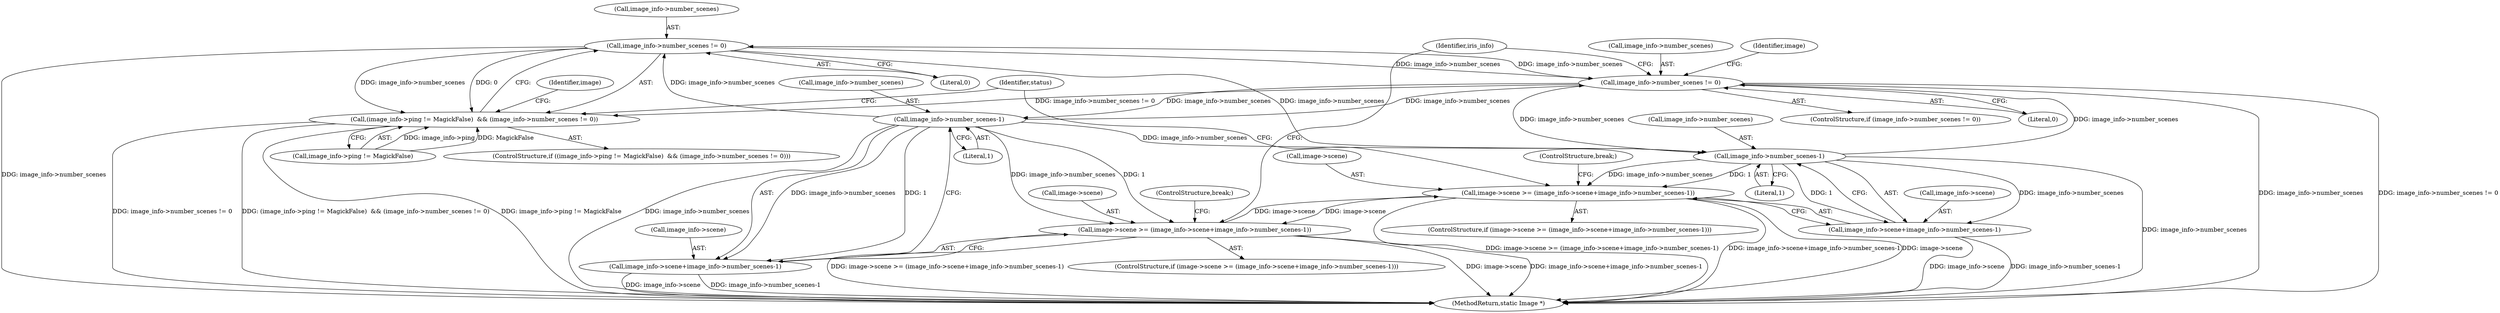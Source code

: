 digraph "1_ImageMagick_8f8959033e4e59418d6506b345829af1f7a71127@del" {
"1000480" [label="(Call,image_info->number_scenes != 0)"];
"1001965" [label="(Call,image_info->number_scenes-1)"];
"1001951" [label="(Call,image_info->number_scenes != 0)"];
"1000494" [label="(Call,image_info->number_scenes-1)"];
"1000480" [label="(Call,image_info->number_scenes != 0)"];
"1000474" [label="(Call,(image_info->ping != MagickFalse)  && (image_info->number_scenes != 0))"];
"1000486" [label="(Call,image->scene >= (image_info->scene+image_info->number_scenes-1))"];
"1001957" [label="(Call,image->scene >= (image_info->scene+image_info->number_scenes-1))"];
"1000490" [label="(Call,image_info->scene+image_info->number_scenes-1)"];
"1001961" [label="(Call,image_info->scene+image_info->number_scenes-1)"];
"1000474" [label="(Call,(image_info->ping != MagickFalse)  && (image_info->number_scenes != 0))"];
"1001952" [label="(Call,image_info->number_scenes)"];
"1000488" [label="(Identifier,image)"];
"1001950" [label="(ControlStructure,if (image_info->number_scenes != 0))"];
"1001970" [label="(ControlStructure,break;)"];
"1000490" [label="(Call,image_info->scene+image_info->number_scenes-1)"];
"1001973" [label="(Identifier,iris_info)"];
"1001966" [label="(Call,image_info->number_scenes)"];
"1001965" [label="(Call,image_info->number_scenes-1)"];
"1000494" [label="(Call,image_info->number_scenes-1)"];
"1000495" [label="(Call,image_info->number_scenes)"];
"1001969" [label="(Literal,1)"];
"1000486" [label="(Call,image->scene >= (image_info->scene+image_info->number_scenes-1))"];
"1000480" [label="(Call,image_info->number_scenes != 0)"];
"1001956" [label="(ControlStructure,if (image->scene >= (image_info->scene+image_info->number_scenes-1)))"];
"1001955" [label="(Literal,0)"];
"1000485" [label="(ControlStructure,if (image->scene >= (image_info->scene+image_info->number_scenes-1)))"];
"1000481" [label="(Call,image_info->number_scenes)"];
"1000473" [label="(ControlStructure,if ((image_info->ping != MagickFalse)  && (image_info->number_scenes != 0)))"];
"1000499" [label="(ControlStructure,break;)"];
"1000501" [label="(Identifier,status)"];
"1001959" [label="(Identifier,image)"];
"1000498" [label="(Literal,1)"];
"1000484" [label="(Literal,0)"];
"1001951" [label="(Call,image_info->number_scenes != 0)"];
"1001961" [label="(Call,image_info->scene+image_info->number_scenes-1)"];
"1001957" [label="(Call,image->scene >= (image_info->scene+image_info->number_scenes-1))"];
"1000475" [label="(Call,image_info->ping != MagickFalse)"];
"1002034" [label="(MethodReturn,static Image *)"];
"1001962" [label="(Call,image_info->scene)"];
"1001958" [label="(Call,image->scene)"];
"1000491" [label="(Call,image_info->scene)"];
"1000487" [label="(Call,image->scene)"];
"1000480" -> "1000474"  [label="AST: "];
"1000480" -> "1000484"  [label="CFG: "];
"1000481" -> "1000480"  [label="AST: "];
"1000484" -> "1000480"  [label="AST: "];
"1000474" -> "1000480"  [label="CFG: "];
"1000480" -> "1002034"  [label="DDG: image_info->number_scenes"];
"1000480" -> "1000474"  [label="DDG: image_info->number_scenes"];
"1000480" -> "1000474"  [label="DDG: 0"];
"1001965" -> "1000480"  [label="DDG: image_info->number_scenes"];
"1001951" -> "1000480"  [label="DDG: image_info->number_scenes"];
"1000480" -> "1000494"  [label="DDG: image_info->number_scenes"];
"1000480" -> "1001951"  [label="DDG: image_info->number_scenes"];
"1001965" -> "1001961"  [label="AST: "];
"1001965" -> "1001969"  [label="CFG: "];
"1001966" -> "1001965"  [label="AST: "];
"1001969" -> "1001965"  [label="AST: "];
"1001961" -> "1001965"  [label="CFG: "];
"1001965" -> "1002034"  [label="DDG: image_info->number_scenes"];
"1001965" -> "1000494"  [label="DDG: image_info->number_scenes"];
"1001965" -> "1001951"  [label="DDG: image_info->number_scenes"];
"1001965" -> "1001957"  [label="DDG: image_info->number_scenes"];
"1001965" -> "1001957"  [label="DDG: 1"];
"1001965" -> "1001961"  [label="DDG: image_info->number_scenes"];
"1001965" -> "1001961"  [label="DDG: 1"];
"1001951" -> "1001965"  [label="DDG: image_info->number_scenes"];
"1001951" -> "1001950"  [label="AST: "];
"1001951" -> "1001955"  [label="CFG: "];
"1001952" -> "1001951"  [label="AST: "];
"1001955" -> "1001951"  [label="AST: "];
"1001959" -> "1001951"  [label="CFG: "];
"1001973" -> "1001951"  [label="CFG: "];
"1001951" -> "1002034"  [label="DDG: image_info->number_scenes"];
"1001951" -> "1002034"  [label="DDG: image_info->number_scenes != 0"];
"1001951" -> "1000474"  [label="DDG: image_info->number_scenes != 0"];
"1001951" -> "1000494"  [label="DDG: image_info->number_scenes"];
"1000494" -> "1001951"  [label="DDG: image_info->number_scenes"];
"1000494" -> "1000490"  [label="AST: "];
"1000494" -> "1000498"  [label="CFG: "];
"1000495" -> "1000494"  [label="AST: "];
"1000498" -> "1000494"  [label="AST: "];
"1000490" -> "1000494"  [label="CFG: "];
"1000494" -> "1002034"  [label="DDG: image_info->number_scenes"];
"1000494" -> "1000486"  [label="DDG: image_info->number_scenes"];
"1000494" -> "1000486"  [label="DDG: 1"];
"1000494" -> "1000490"  [label="DDG: image_info->number_scenes"];
"1000494" -> "1000490"  [label="DDG: 1"];
"1000474" -> "1000473"  [label="AST: "];
"1000474" -> "1000475"  [label="CFG: "];
"1000475" -> "1000474"  [label="AST: "];
"1000488" -> "1000474"  [label="CFG: "];
"1000501" -> "1000474"  [label="CFG: "];
"1000474" -> "1002034"  [label="DDG: (image_info->ping != MagickFalse)  && (image_info->number_scenes != 0)"];
"1000474" -> "1002034"  [label="DDG: image_info->ping != MagickFalse"];
"1000474" -> "1002034"  [label="DDG: image_info->number_scenes != 0"];
"1000475" -> "1000474"  [label="DDG: image_info->ping"];
"1000475" -> "1000474"  [label="DDG: MagickFalse"];
"1000486" -> "1000485"  [label="AST: "];
"1000486" -> "1000490"  [label="CFG: "];
"1000487" -> "1000486"  [label="AST: "];
"1000490" -> "1000486"  [label="AST: "];
"1000499" -> "1000486"  [label="CFG: "];
"1000501" -> "1000486"  [label="CFG: "];
"1000486" -> "1002034"  [label="DDG: image->scene >= (image_info->scene+image_info->number_scenes-1)"];
"1000486" -> "1002034"  [label="DDG: image_info->scene+image_info->number_scenes-1"];
"1000486" -> "1002034"  [label="DDG: image->scene"];
"1001957" -> "1000486"  [label="DDG: image->scene"];
"1000486" -> "1001957"  [label="DDG: image->scene"];
"1001957" -> "1001956"  [label="AST: "];
"1001957" -> "1001961"  [label="CFG: "];
"1001958" -> "1001957"  [label="AST: "];
"1001961" -> "1001957"  [label="AST: "];
"1001970" -> "1001957"  [label="CFG: "];
"1001973" -> "1001957"  [label="CFG: "];
"1001957" -> "1002034"  [label="DDG: image->scene"];
"1001957" -> "1002034"  [label="DDG: image_info->scene+image_info->number_scenes-1"];
"1001957" -> "1002034"  [label="DDG: image->scene >= (image_info->scene+image_info->number_scenes-1)"];
"1000491" -> "1000490"  [label="AST: "];
"1000490" -> "1002034"  [label="DDG: image_info->number_scenes-1"];
"1000490" -> "1002034"  [label="DDG: image_info->scene"];
"1001962" -> "1001961"  [label="AST: "];
"1001961" -> "1002034"  [label="DDG: image_info->scene"];
"1001961" -> "1002034"  [label="DDG: image_info->number_scenes-1"];
}
